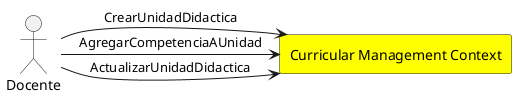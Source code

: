 @startuml
!define BoundedContext rectangle

actor Docente as D

BoundedContext "Curricular Management Context" as CurricularMgmt #yellow

D -> CurricularMgmt : CrearUnidadDidactica


D -> CurricularMgmt : ActualizarUnidadDidactica

D -> CurricularMgmt : AgregarCompetenciaAUnidad


@enduml
